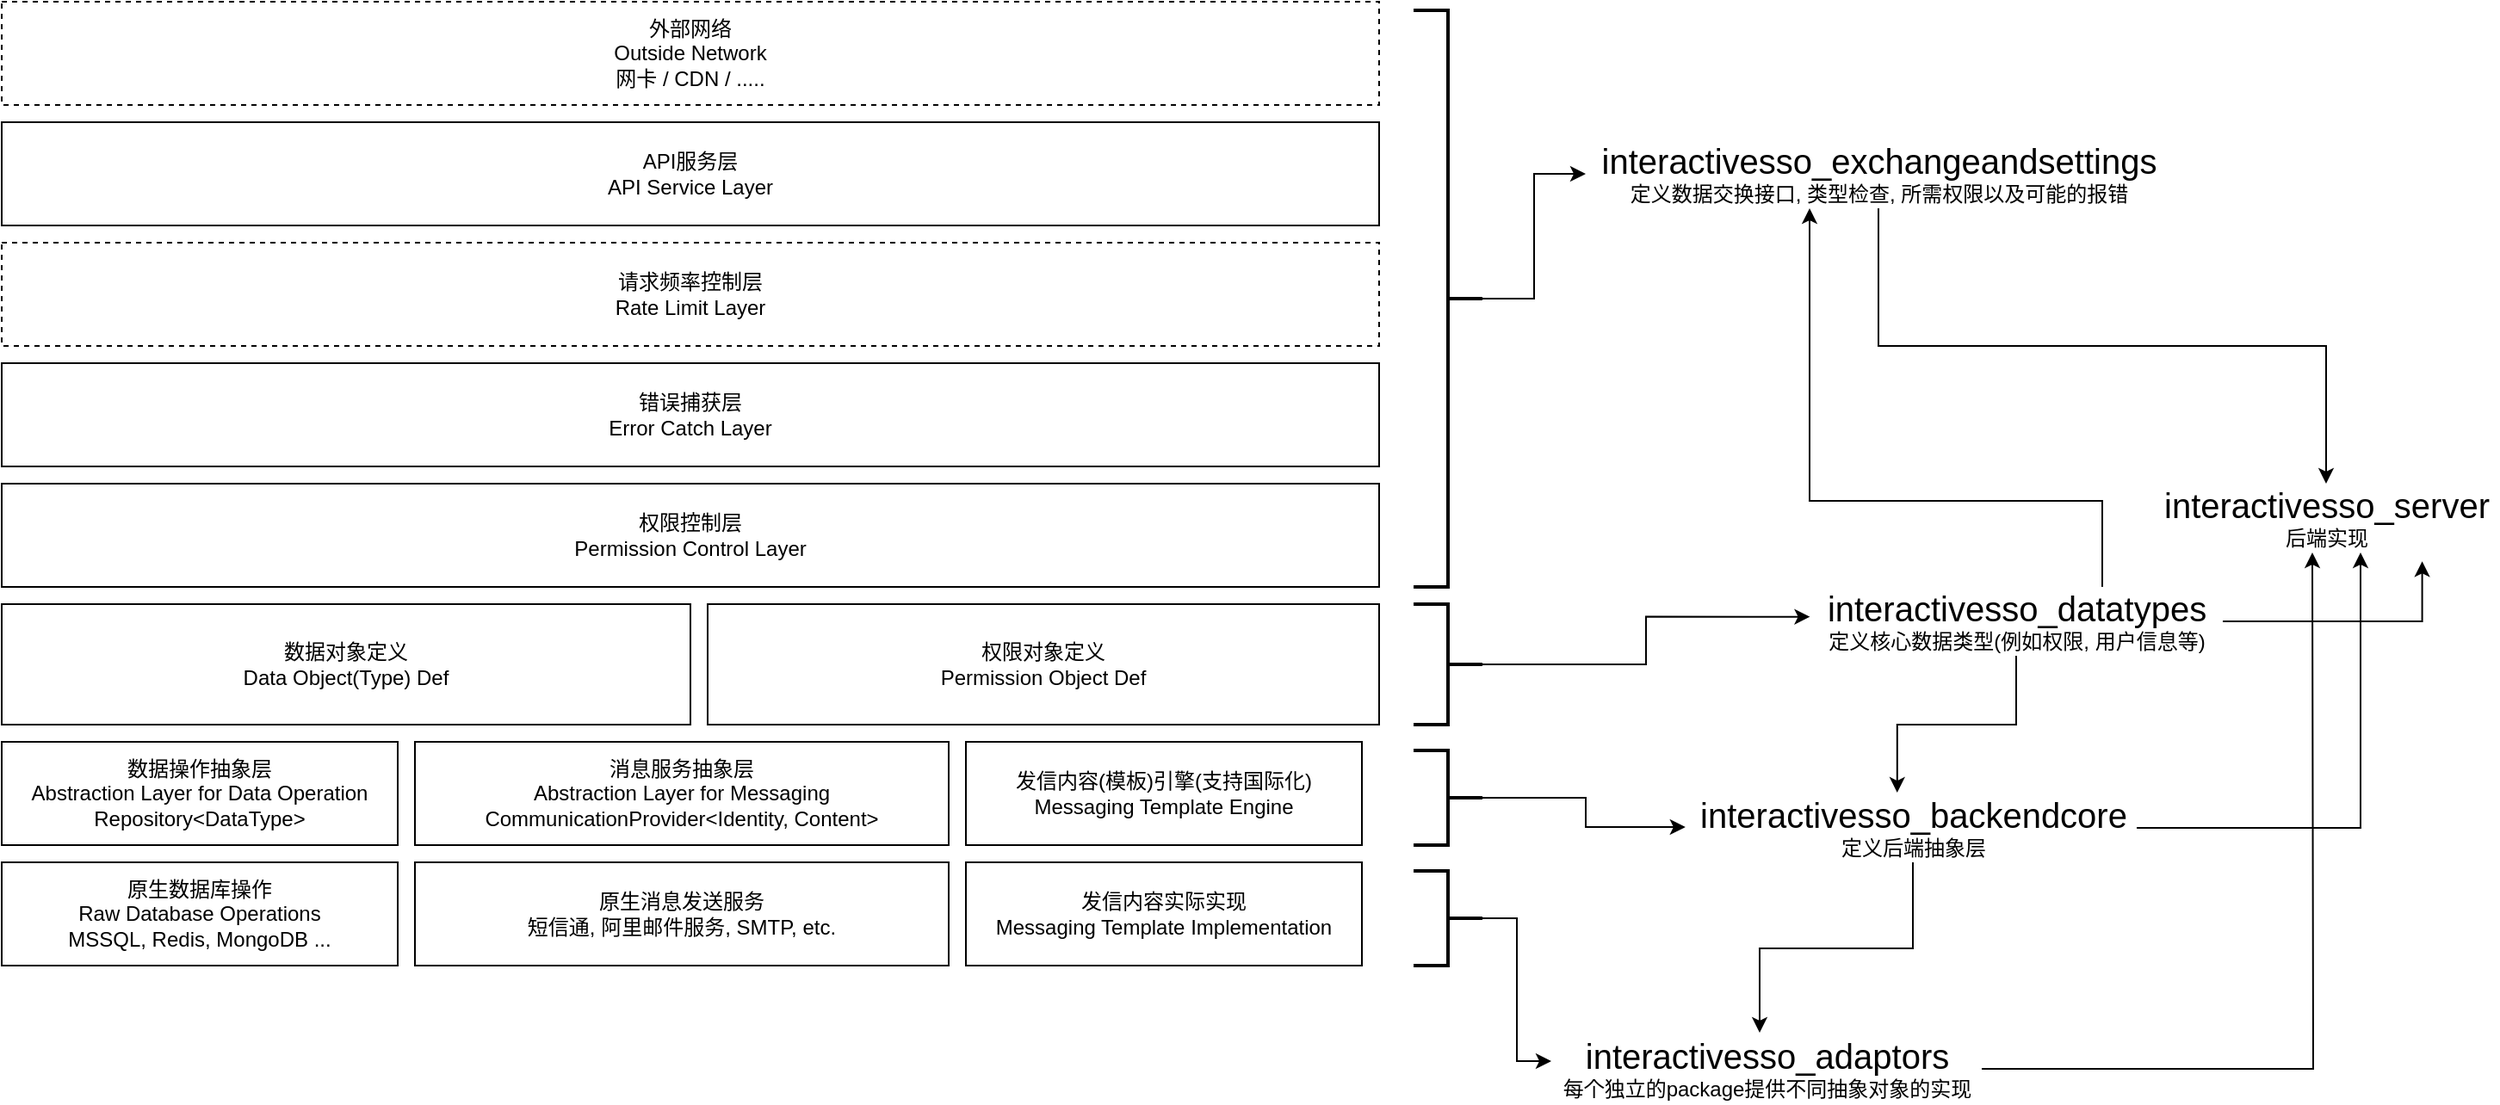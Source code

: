 <mxfile version="16.1.0" type="device"><diagram id="fQPV1K0l7mtGZtFuKaF8" name="Page-1"><mxGraphModel dx="1117" dy="1832" grid="1" gridSize="10" guides="1" tooltips="1" connect="1" arrows="1" fold="1" page="1" pageScale="1" pageWidth="827" pageHeight="1169" math="0" shadow="0"><root><mxCell id="0"/><mxCell id="1" parent="0"/><mxCell id="03YSs-gMAyM6Qt8o303c-1" value="&lt;div&gt;原生数据库操作&lt;/div&gt;&lt;div&gt;Raw Database Operations&lt;/div&gt;&lt;div&gt;MSSQL, Redis, MongoDB ...&lt;br&gt;&lt;/div&gt;" style="rounded=0;whiteSpace=wrap;html=1;" parent="1" vertex="1"><mxGeometry x="100" y="400" width="230" height="60" as="geometry"/></mxCell><mxCell id="03YSs-gMAyM6Qt8o303c-2" value="&lt;div&gt;原生消息发送服务&lt;/div&gt;&lt;div&gt;短信通, 阿里邮件服务, SMTP, etc.&lt;br&gt;&lt;/div&gt;" style="rounded=0;whiteSpace=wrap;html=1;" parent="1" vertex="1"><mxGeometry x="340" y="400" width="310" height="60" as="geometry"/></mxCell><mxCell id="03YSs-gMAyM6Qt8o303c-4" value="&lt;div&gt;数据操作抽象层&lt;/div&gt;&lt;div&gt;Abstraction Layer for Data Operation&lt;/div&gt;&lt;div&gt;Repository&amp;lt;DataType&amp;gt;&lt;br&gt;&lt;/div&gt;" style="rounded=0;whiteSpace=wrap;html=1;" parent="1" vertex="1"><mxGeometry x="100" y="330" width="230" height="60" as="geometry"/></mxCell><mxCell id="03YSs-gMAyM6Qt8o303c-5" value="&lt;div&gt;消息服务抽象层&lt;/div&gt;&lt;div&gt;Abstraction Layer for Messaging&lt;/div&gt;&lt;div&gt;CommunicationProvider&amp;lt;Identity, Content&amp;gt;&lt;br&gt;&lt;/div&gt;" style="rounded=0;whiteSpace=wrap;html=1;" parent="1" vertex="1"><mxGeometry x="340" y="330" width="310" height="60" as="geometry"/></mxCell><mxCell id="03YSs-gMAyM6Qt8o303c-6" value="&lt;div&gt;数据对象定义&lt;/div&gt;Data Object(Type) Def" style="rounded=0;whiteSpace=wrap;html=1;" parent="1" vertex="1"><mxGeometry x="100" y="250" width="400" height="70" as="geometry"/></mxCell><mxCell id="03YSs-gMAyM6Qt8o303c-7" value="&lt;div&gt;发信内容(模板)引擎(支持国际化)&lt;/div&gt;&lt;div&gt;Messaging Template Engine&lt;br&gt;&lt;/div&gt;" style="rounded=0;whiteSpace=wrap;html=1;" parent="1" vertex="1"><mxGeometry x="660" y="330" width="230" height="60" as="geometry"/></mxCell><mxCell id="03YSs-gMAyM6Qt8o303c-9" value="&lt;div&gt;权限对象定义&lt;/div&gt;&lt;div&gt;Permission Object Def&lt;br&gt;&lt;/div&gt;" style="rounded=0;whiteSpace=wrap;html=1;" parent="1" vertex="1"><mxGeometry x="510" y="250" width="390" height="70" as="geometry"/></mxCell><mxCell id="03YSs-gMAyM6Qt8o303c-10" value="&lt;div&gt;权限控制层&lt;/div&gt;Permission Control Layer" style="rounded=0;whiteSpace=wrap;html=1;" parent="1" vertex="1"><mxGeometry x="100" y="180" width="800" height="60" as="geometry"/></mxCell><mxCell id="03YSs-gMAyM6Qt8o303c-11" value="&lt;div&gt;错误捕获层&lt;/div&gt;&lt;div&gt;Error Catch Layer&lt;br&gt;&lt;/div&gt;" style="rounded=0;whiteSpace=wrap;html=1;" parent="1" vertex="1"><mxGeometry x="100" y="110" width="800" height="60" as="geometry"/></mxCell><mxCell id="03YSs-gMAyM6Qt8o303c-13" value="&lt;div&gt;请求频率控制层&lt;br&gt;&lt;/div&gt;&lt;div&gt;Rate Limit Layer&lt;/div&gt;" style="rounded=0;whiteSpace=wrap;html=1;dashed=1;" parent="1" vertex="1"><mxGeometry x="100" y="40" width="800" height="60" as="geometry"/></mxCell><mxCell id="03YSs-gMAyM6Qt8o303c-14" value="&lt;div&gt;API服务层&lt;/div&gt;&lt;div&gt;API Service Layer&lt;br&gt;&lt;/div&gt;" style="rounded=0;whiteSpace=wrap;html=1;" parent="1" vertex="1"><mxGeometry x="100" y="-30" width="800" height="60" as="geometry"/></mxCell><mxCell id="03YSs-gMAyM6Qt8o303c-15" value="&lt;div&gt;外部网络&lt;br&gt;&lt;/div&gt;&lt;div&gt;Outside Network&lt;/div&gt;&lt;div&gt;网卡 / CDN / .....&lt;br&gt;&lt;/div&gt;" style="rounded=0;whiteSpace=wrap;html=1;dashed=1;" parent="1" vertex="1"><mxGeometry x="100" y="-100" width="800" height="60" as="geometry"/></mxCell><mxCell id="srlo-DIhOXkfdqwSq0_G-8" style="edgeStyle=orthogonalEdgeStyle;rounded=0;orthogonalLoop=1;jettySize=auto;html=1;exitX=0;exitY=0.5;exitDx=0;exitDy=0;exitPerimeter=0;fontSize=20;" edge="1" parent="1" source="srlo-DIhOXkfdqwSq0_G-2" target="srlo-DIhOXkfdqwSq0_G-3"><mxGeometry relative="1" as="geometry"/></mxCell><mxCell id="srlo-DIhOXkfdqwSq0_G-2" value="" style="strokeWidth=2;html=1;shape=mxgraph.flowchart.annotation_2;align=left;labelPosition=right;pointerEvents=1;rotation=-180;" vertex="1" parent="1"><mxGeometry x="920" y="-95" width="40" height="335" as="geometry"/></mxCell><mxCell id="srlo-DIhOXkfdqwSq0_G-25" style="edgeStyle=orthogonalEdgeStyle;rounded=0;orthogonalLoop=1;jettySize=auto;html=1;fontSize=20;" edge="1" parent="1" source="srlo-DIhOXkfdqwSq0_G-3" target="srlo-DIhOXkfdqwSq0_G-21"><mxGeometry relative="1" as="geometry"/></mxCell><mxCell id="srlo-DIhOXkfdqwSq0_G-3" value="&lt;div&gt;&lt;font style=&quot;font-size: 20px&quot;&gt;interactivesso_exchangeandsettings&lt;/font&gt;&lt;/div&gt;定义数据交换接口, 类型检查, 所需权限以及可能的报错" style="text;html=1;resizable=0;autosize=1;align=center;verticalAlign=middle;points=[];fillColor=none;strokeColor=none;rounded=0;" vertex="1" parent="1"><mxGeometry x="1020" y="-20" width="340" height="40" as="geometry"/></mxCell><mxCell id="srlo-DIhOXkfdqwSq0_G-6" style="edgeStyle=orthogonalEdgeStyle;rounded=0;orthogonalLoop=1;jettySize=auto;html=1;exitX=0;exitY=0.5;exitDx=0;exitDy=0;exitPerimeter=0;entryX=0.001;entryY=0.433;entryDx=0;entryDy=0;entryPerimeter=0;fontSize=20;" edge="1" parent="1" source="srlo-DIhOXkfdqwSq0_G-4" target="srlo-DIhOXkfdqwSq0_G-5"><mxGeometry relative="1" as="geometry"/></mxCell><mxCell id="srlo-DIhOXkfdqwSq0_G-4" value="" style="strokeWidth=2;html=1;shape=mxgraph.flowchart.annotation_2;align=left;labelPosition=right;pointerEvents=1;rotation=-180;" vertex="1" parent="1"><mxGeometry x="920" y="250" width="40" height="70" as="geometry"/></mxCell><mxCell id="srlo-DIhOXkfdqwSq0_G-18" value="" style="edgeStyle=orthogonalEdgeStyle;rounded=0;orthogonalLoop=1;jettySize=auto;html=1;entryX=0.465;entryY=-0.012;entryDx=0;entryDy=0;entryPerimeter=0;fontSize=20;" edge="1" parent="1" source="srlo-DIhOXkfdqwSq0_G-5" target="srlo-DIhOXkfdqwSq0_G-12"><mxGeometry x="-0.327" relative="1" as="geometry"><mxPoint as="offset"/></mxGeometry></mxCell><mxCell id="srlo-DIhOXkfdqwSq0_G-19" value="" style="edgeStyle=orthogonalEdgeStyle;rounded=0;orthogonalLoop=1;jettySize=auto;html=1;fontSize=20;" edge="1" parent="1" source="srlo-DIhOXkfdqwSq0_G-5" target="srlo-DIhOXkfdqwSq0_G-3"><mxGeometry relative="1" as="geometry"><Array as="points"><mxPoint x="1320" y="190"/><mxPoint x="1150" y="190"/></Array></mxGeometry></mxCell><mxCell id="srlo-DIhOXkfdqwSq0_G-24" value="" style="edgeStyle=orthogonalEdgeStyle;rounded=0;orthogonalLoop=1;jettySize=auto;html=1;entryX=0.779;entryY=1.129;entryDx=0;entryDy=0;entryPerimeter=0;fontSize=20;" edge="1" parent="1" source="srlo-DIhOXkfdqwSq0_G-5" target="srlo-DIhOXkfdqwSq0_G-21"><mxGeometry x="0.538" y="-14" relative="1" as="geometry"><Array as="points"><mxPoint x="1506" y="260"/></Array><mxPoint as="offset"/></mxGeometry></mxCell><mxCell id="srlo-DIhOXkfdqwSq0_G-5" value="&lt;div&gt;&lt;font style=&quot;font-size: 20px&quot;&gt;interactivesso_datatypes&lt;/font&gt;&lt;/div&gt;定义核心数据类型(例如权限, 用户信息等)" style="text;html=1;resizable=0;autosize=1;align=center;verticalAlign=middle;points=[];fillColor=none;strokeColor=none;rounded=0;" vertex="1" parent="1"><mxGeometry x="1150" y="240" width="240" height="40" as="geometry"/></mxCell><mxCell id="srlo-DIhOXkfdqwSq0_G-9" value="&lt;div&gt;发信内容实际实现&lt;/div&gt;&lt;div&gt;Messaging Template Implementation&lt;br&gt;&lt;/div&gt;" style="rounded=0;whiteSpace=wrap;html=1;" vertex="1" parent="1"><mxGeometry x="660" y="400" width="230" height="60" as="geometry"/></mxCell><mxCell id="srlo-DIhOXkfdqwSq0_G-13" style="edgeStyle=orthogonalEdgeStyle;rounded=0;orthogonalLoop=1;jettySize=auto;html=1;exitX=0;exitY=0.5;exitDx=0;exitDy=0;exitPerimeter=0;entryX=-0.008;entryY=0.488;entryDx=0;entryDy=0;entryPerimeter=0;fontSize=20;" edge="1" parent="1" source="srlo-DIhOXkfdqwSq0_G-11" target="srlo-DIhOXkfdqwSq0_G-12"><mxGeometry relative="1" as="geometry"/></mxCell><mxCell id="srlo-DIhOXkfdqwSq0_G-11" value="" style="strokeWidth=2;html=1;shape=mxgraph.flowchart.annotation_2;align=left;labelPosition=right;pointerEvents=1;rotation=-180;" vertex="1" parent="1"><mxGeometry x="920" y="335" width="40" height="55" as="geometry"/></mxCell><mxCell id="srlo-DIhOXkfdqwSq0_G-17" value="" style="edgeStyle=orthogonalEdgeStyle;rounded=0;orthogonalLoop=1;jettySize=auto;html=1;entryX=0.484;entryY=-0.025;entryDx=0;entryDy=0;entryPerimeter=0;fontSize=20;" edge="1" parent="1" source="srlo-DIhOXkfdqwSq0_G-12" target="srlo-DIhOXkfdqwSq0_G-15"><mxGeometry relative="1" as="geometry"/></mxCell><mxCell id="srlo-DIhOXkfdqwSq0_G-22" value="" style="edgeStyle=orthogonalEdgeStyle;rounded=0;orthogonalLoop=1;jettySize=auto;html=1;fontSize=20;entryX=0.6;entryY=1;entryDx=0;entryDy=0;entryPerimeter=0;" edge="1" parent="1" source="srlo-DIhOXkfdqwSq0_G-12" target="srlo-DIhOXkfdqwSq0_G-21"><mxGeometry x="0.035" y="-30" relative="1" as="geometry"><mxPoint x="1560" y="230" as="targetPoint"/><mxPoint as="offset"/></mxGeometry></mxCell><mxCell id="srlo-DIhOXkfdqwSq0_G-12" value="&lt;div&gt;&lt;font style=&quot;font-size: 20px&quot;&gt;interactivesso_backendcore&lt;/font&gt;&lt;/div&gt;定义后端抽象层" style="text;html=1;resizable=0;autosize=1;align=center;verticalAlign=middle;points=[];fillColor=none;strokeColor=none;rounded=0;" vertex="1" parent="1"><mxGeometry x="1080" y="360" width="260" height="40" as="geometry"/></mxCell><mxCell id="srlo-DIhOXkfdqwSq0_G-16" style="edgeStyle=orthogonalEdgeStyle;rounded=0;orthogonalLoop=1;jettySize=auto;html=1;exitX=0;exitY=0.5;exitDx=0;exitDy=0;exitPerimeter=0;entryX=0;entryY=0.388;entryDx=0;entryDy=0;entryPerimeter=0;fontSize=20;" edge="1" parent="1" source="srlo-DIhOXkfdqwSq0_G-14" target="srlo-DIhOXkfdqwSq0_G-15"><mxGeometry relative="1" as="geometry"/></mxCell><mxCell id="srlo-DIhOXkfdqwSq0_G-14" value="" style="strokeWidth=2;html=1;shape=mxgraph.flowchart.annotation_2;align=left;labelPosition=right;pointerEvents=1;rotation=-180;" vertex="1" parent="1"><mxGeometry x="920" y="405" width="40" height="55" as="geometry"/></mxCell><mxCell id="srlo-DIhOXkfdqwSq0_G-23" value="" style="edgeStyle=orthogonalEdgeStyle;rounded=0;orthogonalLoop=1;jettySize=auto;html=1;fontSize=20;" edge="1" parent="1" source="srlo-DIhOXkfdqwSq0_G-15"><mxGeometry relative="1" as="geometry"><mxPoint x="1442" y="220" as="targetPoint"/></mxGeometry></mxCell><mxCell id="srlo-DIhOXkfdqwSq0_G-15" value="&lt;div&gt;&lt;font style=&quot;font-size: 20px&quot;&gt;interactivesso_adaptors&lt;/font&gt;&lt;/div&gt;每个独立的package提供不同抽象对象的实现" style="text;html=1;resizable=0;autosize=1;align=center;verticalAlign=middle;points=[];fillColor=none;strokeColor=none;rounded=0;" vertex="1" parent="1"><mxGeometry x="1000" y="500" width="250" height="40" as="geometry"/></mxCell><mxCell id="srlo-DIhOXkfdqwSq0_G-21" value="&lt;div&gt;&lt;font style=&quot;font-size: 20px&quot;&gt;interactivesso_server&lt;/font&gt;&lt;/div&gt;后端实现" style="text;html=1;resizable=0;autosize=1;align=center;verticalAlign=middle;points=[];fillColor=none;strokeColor=none;rounded=0;" vertex="1" parent="1"><mxGeometry x="1350" y="180" width="200" height="40" as="geometry"/></mxCell></root></mxGraphModel></diagram></mxfile>